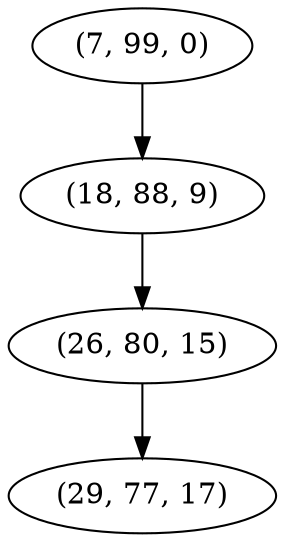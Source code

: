 digraph tree {
    "(7, 99, 0)";
    "(18, 88, 9)";
    "(26, 80, 15)";
    "(29, 77, 17)";
    "(7, 99, 0)" -> "(18, 88, 9)";
    "(18, 88, 9)" -> "(26, 80, 15)";
    "(26, 80, 15)" -> "(29, 77, 17)";
}
